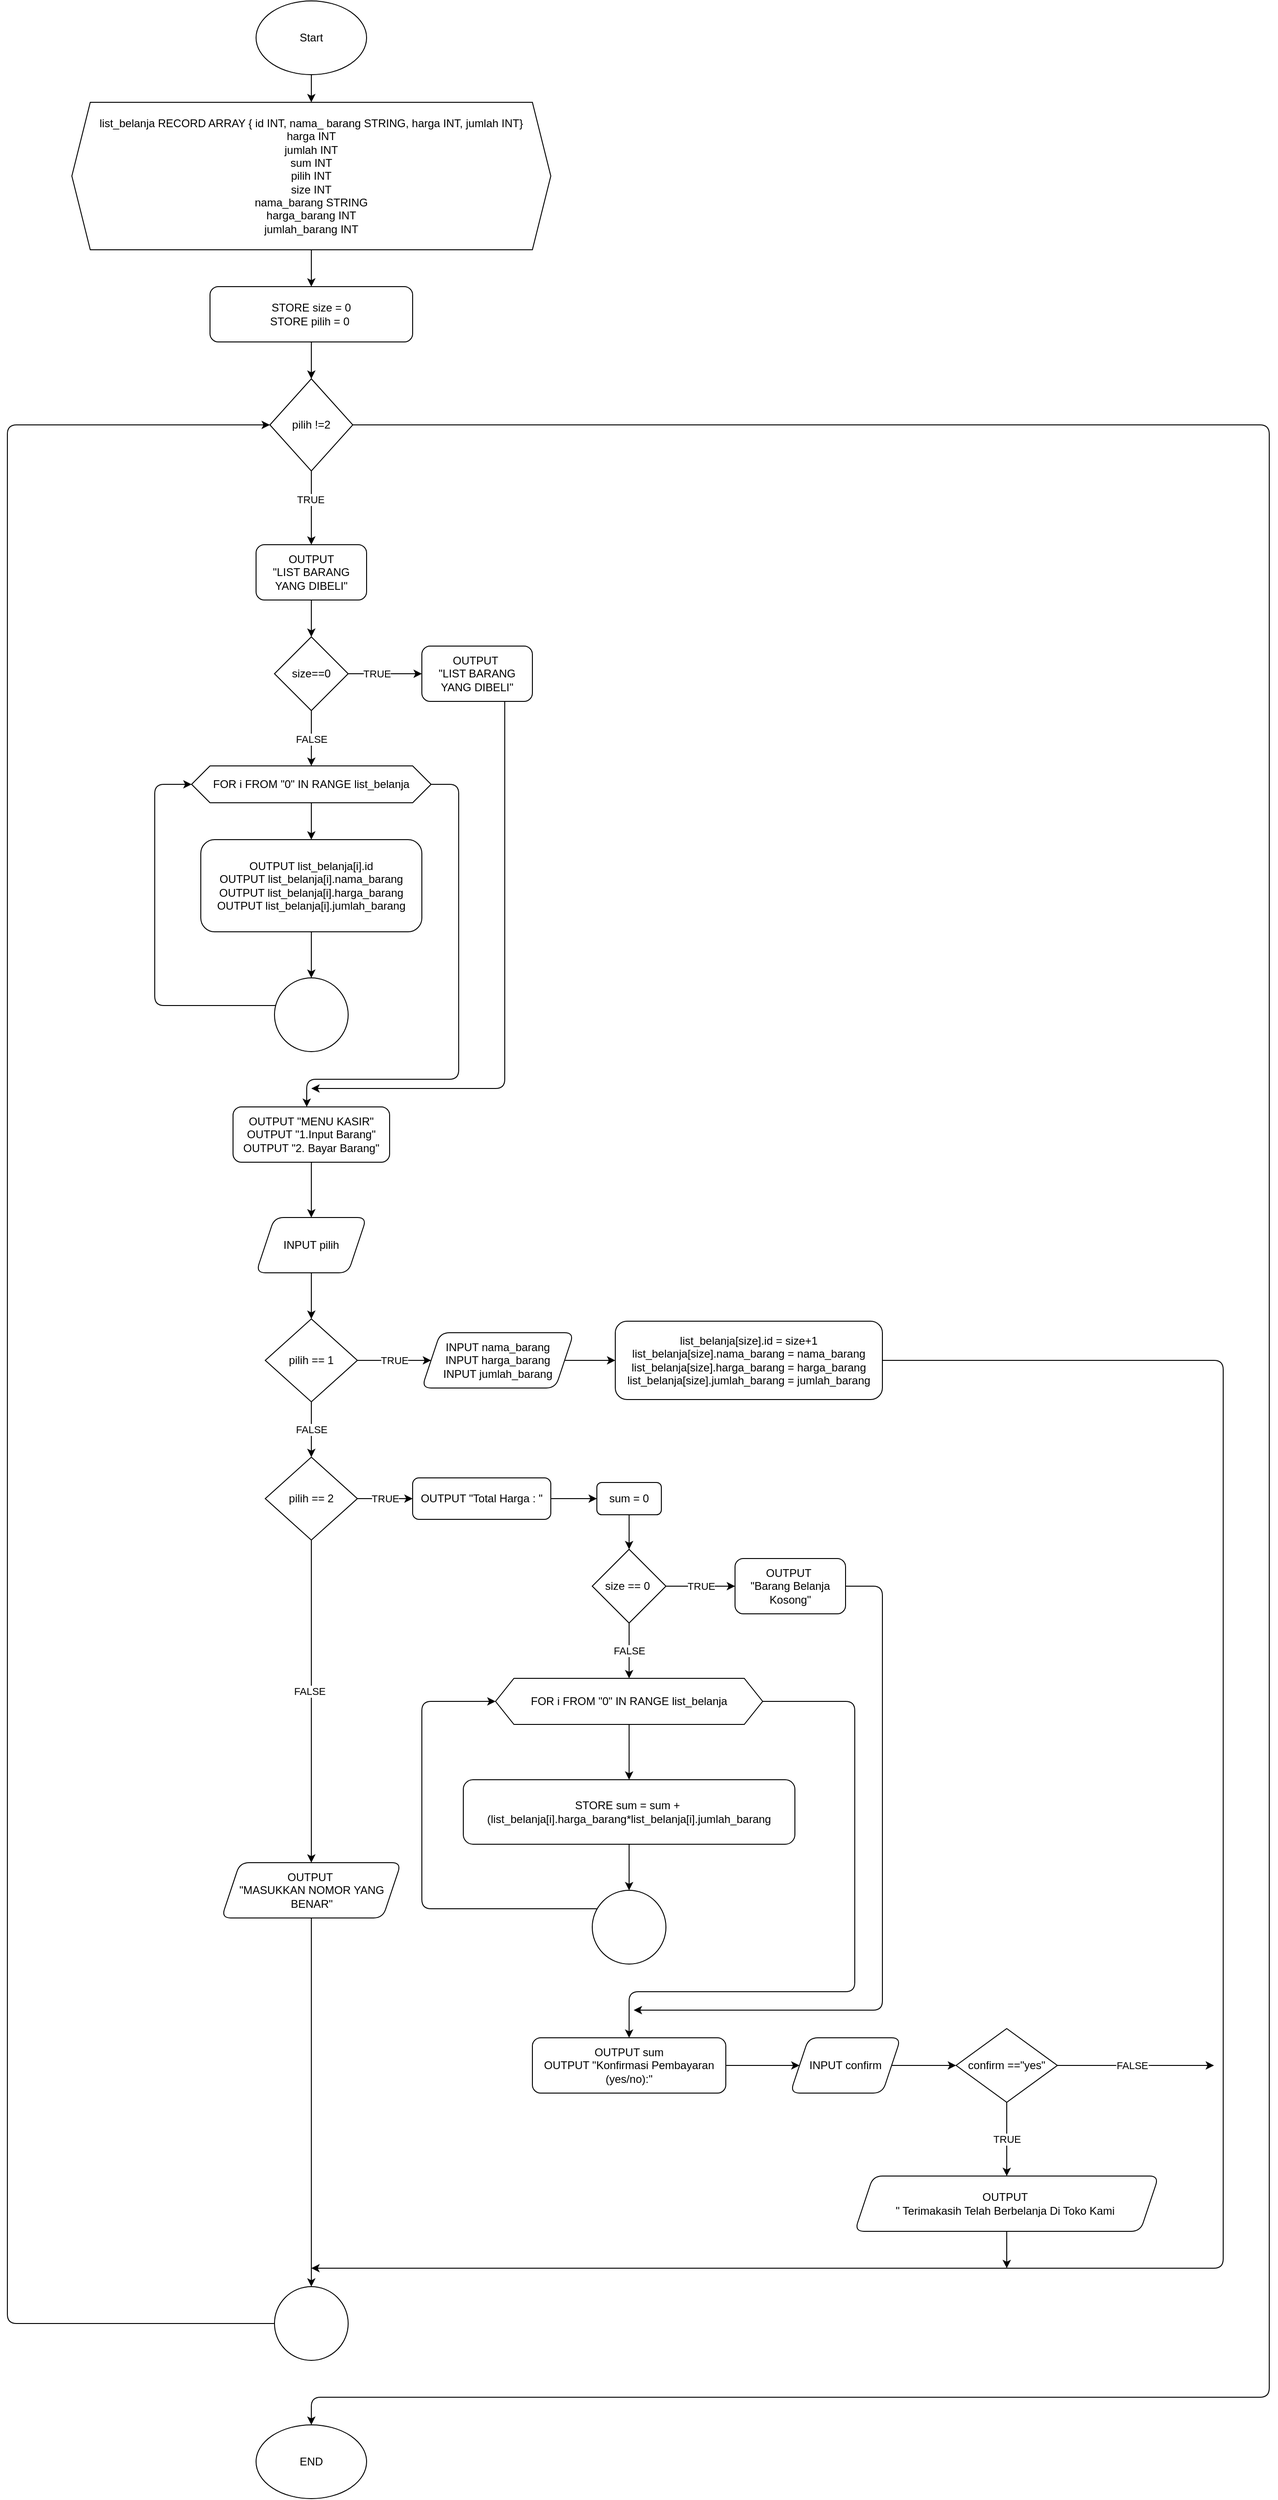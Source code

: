 <mxfile>
    <diagram id="lXeVWc8YDZm5grh5temW" name="Page-1">
        <mxGraphModel dx="2130" dy="480" grid="1" gridSize="10" guides="1" tooltips="1" connect="1" arrows="1" fold="1" page="1" pageScale="1" pageWidth="850" pageHeight="1100" math="0" shadow="0">
            <root>
                <mxCell id="0"/>
                <mxCell id="1" parent="0"/>
                <mxCell id="4" value="" style="edgeStyle=none;html=1;" edge="1" parent="1" source="2" target="3">
                    <mxGeometry relative="1" as="geometry"/>
                </mxCell>
                <mxCell id="2" value="Start" style="ellipse;whiteSpace=wrap;html=1;" vertex="1" parent="1">
                    <mxGeometry x="110" y="10" width="120" height="80" as="geometry"/>
                </mxCell>
                <mxCell id="6" value="" style="edgeStyle=none;html=1;" edge="1" parent="1" source="3" target="5">
                    <mxGeometry relative="1" as="geometry"/>
                </mxCell>
                <mxCell id="3" value="list_belanja RECORD ARRAY { id INT, nama_ barang STRING, harga INT, jumlah INT}&lt;br&gt;harga INT&lt;br&gt;jumlah INT&lt;br&gt;sum INT&lt;br&gt;pilih INT&lt;br&gt;size INT&lt;br&gt;nama_barang STRING&lt;br&gt;harga_barang INT&lt;br&gt;jumlah_barang INT&lt;br&gt;" style="shape=hexagon;perimeter=hexagonPerimeter2;whiteSpace=wrap;html=1;fixedSize=1;fillColor=none;" vertex="1" parent="1">
                    <mxGeometry x="-90" y="120" width="520" height="160" as="geometry"/>
                </mxCell>
                <mxCell id="8" value="" style="edgeStyle=none;html=1;" edge="1" parent="1" source="5">
                    <mxGeometry relative="1" as="geometry">
                        <mxPoint x="170" y="420" as="targetPoint"/>
                    </mxGeometry>
                </mxCell>
                <mxCell id="5" value="STORE size = 0&lt;br&gt;STORE pilih = 0&amp;nbsp;" style="rounded=1;whiteSpace=wrap;html=1;fillColor=none;" vertex="1" parent="1">
                    <mxGeometry x="60" y="320" width="220" height="60" as="geometry"/>
                </mxCell>
                <mxCell id="11" value="" style="edgeStyle=none;html=1;" edge="1" parent="1" source="9" target="10">
                    <mxGeometry relative="1" as="geometry"/>
                </mxCell>
                <mxCell id="12" value="TRUE" style="edgeLabel;html=1;align=center;verticalAlign=middle;resizable=0;points=[];" vertex="1" connectable="0" parent="11">
                    <mxGeometry x="-0.237" y="-1" relative="1" as="geometry">
                        <mxPoint as="offset"/>
                    </mxGeometry>
                </mxCell>
                <mxCell id="92" style="edgeStyle=orthogonalEdgeStyle;html=1;" edge="1" parent="1" source="9" target="90">
                    <mxGeometry relative="1" as="geometry">
                        <Array as="points">
                            <mxPoint x="1210" y="470"/>
                            <mxPoint x="1210" y="2610"/>
                            <mxPoint x="170" y="2610"/>
                        </Array>
                    </mxGeometry>
                </mxCell>
                <mxCell id="9" value="pilih !=2" style="rhombus;whiteSpace=wrap;html=1;fillColor=none;" vertex="1" parent="1">
                    <mxGeometry x="125" y="420" width="90" height="100" as="geometry"/>
                </mxCell>
                <mxCell id="14" value="" style="edgeStyle=none;html=1;" edge="1" parent="1" source="10" target="13">
                    <mxGeometry relative="1" as="geometry"/>
                </mxCell>
                <mxCell id="10" value="OUTPUT&lt;br&gt;&quot;LIST BARANG YANG DIBELI&quot;" style="rounded=1;whiteSpace=wrap;html=1;fillColor=none;" vertex="1" parent="1">
                    <mxGeometry x="110" y="600" width="120" height="60" as="geometry"/>
                </mxCell>
                <mxCell id="18" value="" style="edgeStyle=none;html=1;" edge="1" parent="1" source="13" target="17">
                    <mxGeometry relative="1" as="geometry"/>
                </mxCell>
                <mxCell id="19" value="TRUE" style="edgeLabel;html=1;align=center;verticalAlign=middle;resizable=0;points=[];" vertex="1" connectable="0" parent="18">
                    <mxGeometry x="-0.247" y="-1" relative="1" as="geometry">
                        <mxPoint x="1" y="-1" as="offset"/>
                    </mxGeometry>
                </mxCell>
                <mxCell id="21" value="" style="edgeStyle=none;html=1;" edge="1" parent="1" source="13" target="20">
                    <mxGeometry relative="1" as="geometry"/>
                </mxCell>
                <mxCell id="22" value="FALSE" style="edgeLabel;html=1;align=center;verticalAlign=middle;resizable=0;points=[];" vertex="1" connectable="0" parent="21">
                    <mxGeometry x="-0.425" relative="1" as="geometry">
                        <mxPoint y="13" as="offset"/>
                    </mxGeometry>
                </mxCell>
                <mxCell id="13" value="size==0" style="rhombus;whiteSpace=wrap;html=1;fillColor=none;" vertex="1" parent="1">
                    <mxGeometry x="130" y="700" width="80" height="80" as="geometry"/>
                </mxCell>
                <mxCell id="32" style="html=1;edgeStyle=orthogonalEdgeStyle;" edge="1" parent="1" source="17">
                    <mxGeometry relative="1" as="geometry">
                        <mxPoint x="170" y="1190" as="targetPoint"/>
                        <Array as="points">
                            <mxPoint x="380" y="1190"/>
                        </Array>
                    </mxGeometry>
                </mxCell>
                <mxCell id="17" value="OUTPUT&amp;nbsp;&lt;br&gt;&quot;LIST BARANG YANG DIBELI&quot;" style="rounded=1;whiteSpace=wrap;html=1;fillColor=none;" vertex="1" parent="1">
                    <mxGeometry x="290" y="710" width="120" height="60" as="geometry"/>
                </mxCell>
                <mxCell id="24" value="" style="edgeStyle=none;html=1;" edge="1" parent="1" source="20" target="23">
                    <mxGeometry relative="1" as="geometry"/>
                </mxCell>
                <mxCell id="31" style="edgeStyle=orthogonalEdgeStyle;html=1;" edge="1" parent="1" source="20" target="29">
                    <mxGeometry relative="1" as="geometry">
                        <Array as="points">
                            <mxPoint x="330" y="860"/>
                            <mxPoint x="330" y="1180"/>
                            <mxPoint x="165" y="1180"/>
                        </Array>
                    </mxGeometry>
                </mxCell>
                <mxCell id="20" value="FOR i FROM &quot;0&quot; IN RANGE list_belanja" style="shape=hexagon;perimeter=hexagonPerimeter2;whiteSpace=wrap;html=1;fixedSize=1;fillColor=none;strokeWidth=1;perimeterSpacing=0;" vertex="1" parent="1">
                    <mxGeometry x="40" y="840" width="260" height="40" as="geometry"/>
                </mxCell>
                <mxCell id="26" value="" style="edgeStyle=none;html=1;" edge="1" parent="1" source="23" target="25">
                    <mxGeometry relative="1" as="geometry"/>
                </mxCell>
                <mxCell id="23" value="OUTPUT list_belanja[i].id&lt;br&gt;OUTPUT list_belanja[i].nama_barang&lt;br&gt;OUTPUT list_belanja[i].harga_barang&lt;br&gt;OUTPUT list_belanja[i].jumlah_barang" style="rounded=1;whiteSpace=wrap;html=1;fillColor=none;strokeWidth=1;" vertex="1" parent="1">
                    <mxGeometry x="50" y="920" width="240" height="100" as="geometry"/>
                </mxCell>
                <mxCell id="27" style="edgeStyle=orthogonalEdgeStyle;html=1;entryX=0;entryY=0.5;entryDx=0;entryDy=0;" edge="1" parent="1" source="25" target="20">
                    <mxGeometry relative="1" as="geometry">
                        <Array as="points">
                            <mxPoint y="1100"/>
                            <mxPoint y="860"/>
                        </Array>
                    </mxGeometry>
                </mxCell>
                <mxCell id="25" value="" style="ellipse;whiteSpace=wrap;html=1;aspect=fixed;strokeWidth=1;fillColor=none;" vertex="1" parent="1">
                    <mxGeometry x="130" y="1070" width="80" height="80" as="geometry"/>
                </mxCell>
                <mxCell id="34" value="" style="edgeStyle=orthogonalEdgeStyle;html=1;" edge="1" parent="1" source="29" target="33">
                    <mxGeometry relative="1" as="geometry"/>
                </mxCell>
                <mxCell id="29" value="OUTPUT &quot;MENU KASIR&quot;&lt;br&gt;OUTPUT &quot;1.Input Barang&quot;&lt;br&gt;OUTPUT &quot;2. Bayar Barang&quot;" style="rounded=1;whiteSpace=wrap;html=1;strokeWidth=1;fillColor=none;" vertex="1" parent="1">
                    <mxGeometry x="85" y="1210" width="170" height="60" as="geometry"/>
                </mxCell>
                <mxCell id="36" value="" style="edgeStyle=orthogonalEdgeStyle;html=1;" edge="1" parent="1" source="33" target="35">
                    <mxGeometry relative="1" as="geometry"/>
                </mxCell>
                <mxCell id="33" value="INPUT pilih" style="shape=parallelogram;perimeter=parallelogramPerimeter;whiteSpace=wrap;html=1;fixedSize=1;fillColor=none;rounded=1;strokeWidth=1;" vertex="1" parent="1">
                    <mxGeometry x="110" y="1330" width="120" height="60" as="geometry"/>
                </mxCell>
                <mxCell id="38" value="TRUE" style="edgeStyle=orthogonalEdgeStyle;html=1;entryX=0;entryY=0.5;entryDx=0;entryDy=0;" edge="1" parent="1" source="35" target="40">
                    <mxGeometry relative="1" as="geometry">
                        <mxPoint x="265" y="1485" as="targetPoint"/>
                    </mxGeometry>
                </mxCell>
                <mxCell id="46" value="FALSE" style="edgeStyle=orthogonalEdgeStyle;html=1;" edge="1" parent="1" source="35" target="45">
                    <mxGeometry relative="1" as="geometry"/>
                </mxCell>
                <mxCell id="35" value="pilih == 1" style="rhombus;whiteSpace=wrap;html=1;strokeWidth=1;fillColor=none;" vertex="1" parent="1">
                    <mxGeometry x="120" y="1440" width="100" height="90" as="geometry"/>
                </mxCell>
                <mxCell id="42" value="" style="edgeStyle=orthogonalEdgeStyle;html=1;" edge="1" parent="1" source="40" target="41">
                    <mxGeometry relative="1" as="geometry"/>
                </mxCell>
                <mxCell id="40" value="INPUT nama_barang&lt;br&gt;INPUT harga_barang&lt;br&gt;INPUT jumlah_barang" style="shape=parallelogram;perimeter=parallelogramPerimeter;whiteSpace=wrap;html=1;fixedSize=1;fillColor=none;rounded=1;strokeWidth=1;" vertex="1" parent="1">
                    <mxGeometry x="290" y="1455" width="165" height="60" as="geometry"/>
                </mxCell>
                <mxCell id="85" style="edgeStyle=orthogonalEdgeStyle;html=1;" edge="1" parent="1" source="41">
                    <mxGeometry relative="1" as="geometry">
                        <mxPoint x="170" y="2470" as="targetPoint"/>
                        <Array as="points">
                            <mxPoint x="1160" y="1485"/>
                            <mxPoint x="1160" y="2470"/>
                            <mxPoint x="170" y="2470"/>
                        </Array>
                    </mxGeometry>
                </mxCell>
                <mxCell id="41" value="list_belanja[size].id = size+1&lt;br&gt;list_belanja[size].nama_barang = nama_barang&lt;br&gt;list_belanja[size].harga_barang = harga_barang&lt;br&gt;list_belanja[size].jumlah_barang = jumlah_barang" style="rounded=1;whiteSpace=wrap;html=1;fillColor=none;strokeWidth=1;" vertex="1" parent="1">
                    <mxGeometry x="500" y="1442.5" width="290" height="85" as="geometry"/>
                </mxCell>
                <mxCell id="48" value="TRUE" style="edgeStyle=orthogonalEdgeStyle;html=1;" edge="1" parent="1" source="45" target="47">
                    <mxGeometry relative="1" as="geometry"/>
                </mxCell>
                <mxCell id="78" value="" style="edgeStyle=orthogonalEdgeStyle;html=1;" edge="1" parent="1" source="45" target="80">
                    <mxGeometry relative="1" as="geometry">
                        <mxPoint x="170" y="1775" as="targetPoint"/>
                    </mxGeometry>
                </mxCell>
                <mxCell id="81" value="FALSE" style="edgeLabel;html=1;align=center;verticalAlign=middle;resizable=0;points=[];" vertex="1" connectable="0" parent="78">
                    <mxGeometry x="0.195" y="-2" relative="1" as="geometry">
                        <mxPoint y="-45" as="offset"/>
                    </mxGeometry>
                </mxCell>
                <mxCell id="45" value="pilih == 2" style="rhombus;whiteSpace=wrap;html=1;strokeWidth=1;fillColor=none;" vertex="1" parent="1">
                    <mxGeometry x="120" y="1590" width="100" height="90" as="geometry"/>
                </mxCell>
                <mxCell id="50" value="" style="edgeStyle=orthogonalEdgeStyle;html=1;" edge="1" parent="1" source="47" target="49">
                    <mxGeometry relative="1" as="geometry"/>
                </mxCell>
                <mxCell id="47" value="OUTPUT &quot;Total Harga : &quot;" style="rounded=1;whiteSpace=wrap;html=1;fillColor=none;strokeWidth=1;" vertex="1" parent="1">
                    <mxGeometry x="280" y="1612.5" width="150" height="45" as="geometry"/>
                </mxCell>
                <mxCell id="52" value="" style="edgeStyle=orthogonalEdgeStyle;html=1;" edge="1" parent="1" source="49" target="51">
                    <mxGeometry relative="1" as="geometry"/>
                </mxCell>
                <mxCell id="49" value="sum = 0" style="rounded=1;whiteSpace=wrap;html=1;fillColor=none;strokeWidth=1;" vertex="1" parent="1">
                    <mxGeometry x="480" y="1617.5" width="70" height="35" as="geometry"/>
                </mxCell>
                <mxCell id="54" value="TRUE" style="edgeStyle=orthogonalEdgeStyle;html=1;" edge="1" parent="1" source="51" target="53">
                    <mxGeometry relative="1" as="geometry"/>
                </mxCell>
                <mxCell id="56" value="FALSE" style="edgeStyle=orthogonalEdgeStyle;html=1;" edge="1" parent="1" source="51" target="55">
                    <mxGeometry relative="1" as="geometry">
                        <Array as="points">
                            <mxPoint x="515" y="1800"/>
                            <mxPoint x="515" y="1800"/>
                        </Array>
                    </mxGeometry>
                </mxCell>
                <mxCell id="51" value="size == 0&amp;nbsp;" style="rhombus;whiteSpace=wrap;html=1;strokeWidth=1;fillColor=none;" vertex="1" parent="1">
                    <mxGeometry x="475" y="1690" width="80" height="80" as="geometry"/>
                </mxCell>
                <mxCell id="70" style="edgeStyle=orthogonalEdgeStyle;html=1;" edge="1" parent="1" source="53">
                    <mxGeometry relative="1" as="geometry">
                        <mxPoint x="520" y="2190" as="targetPoint"/>
                        <Array as="points">
                            <mxPoint x="790" y="1730"/>
                            <mxPoint x="790" y="2190"/>
                        </Array>
                    </mxGeometry>
                </mxCell>
                <mxCell id="53" value="OUTPUT&amp;nbsp;&lt;br&gt;&quot;Barang Belanja Kosong&quot;" style="rounded=1;whiteSpace=wrap;html=1;fillColor=none;strokeWidth=1;" vertex="1" parent="1">
                    <mxGeometry x="630" y="1700" width="120" height="60" as="geometry"/>
                </mxCell>
                <mxCell id="58" value="" style="edgeStyle=orthogonalEdgeStyle;html=1;" edge="1" parent="1" source="55" target="57">
                    <mxGeometry relative="1" as="geometry"/>
                </mxCell>
                <mxCell id="66" style="edgeStyle=orthogonalEdgeStyle;html=1;entryX=0.5;entryY=0;entryDx=0;entryDy=0;" edge="1" parent="1" source="55" target="64">
                    <mxGeometry relative="1" as="geometry">
                        <Array as="points">
                            <mxPoint x="760" y="1855"/>
                            <mxPoint x="760" y="2170"/>
                            <mxPoint x="515" y="2170"/>
                        </Array>
                    </mxGeometry>
                </mxCell>
                <mxCell id="55" value="FOR i FROM &quot;0&quot; IN RANGE list_belanja" style="shape=hexagon;perimeter=hexagonPerimeter2;whiteSpace=wrap;html=1;fixedSize=1;fillColor=none;strokeWidth=1;" vertex="1" parent="1">
                    <mxGeometry x="370" y="1830" width="290" height="50" as="geometry"/>
                </mxCell>
                <mxCell id="61" value="" style="edgeStyle=orthogonalEdgeStyle;html=1;" edge="1" parent="1" source="57" target="60">
                    <mxGeometry relative="1" as="geometry">
                        <Array as="points">
                            <mxPoint x="515" y="1990"/>
                        </Array>
                    </mxGeometry>
                </mxCell>
                <mxCell id="57" value="STORE sum = sum +&amp;nbsp;&lt;br&gt;(list_belanja[i].harga_barang*list_belanja[i].jumlah_barang" style="rounded=1;whiteSpace=wrap;html=1;fillColor=none;strokeWidth=1;" vertex="1" parent="1">
                    <mxGeometry x="335" y="1940" width="360" height="70" as="geometry"/>
                </mxCell>
                <mxCell id="63" style="edgeStyle=orthogonalEdgeStyle;html=1;entryX=0;entryY=0.5;entryDx=0;entryDy=0;" edge="1" parent="1" source="60" target="55">
                    <mxGeometry relative="1" as="geometry">
                        <Array as="points">
                            <mxPoint x="290" y="2080"/>
                            <mxPoint x="290" y="1855"/>
                        </Array>
                    </mxGeometry>
                </mxCell>
                <mxCell id="60" value="" style="ellipse;whiteSpace=wrap;html=1;aspect=fixed;strokeWidth=1;fillColor=none;" vertex="1" parent="1">
                    <mxGeometry x="475" y="2060" width="80" height="80" as="geometry"/>
                </mxCell>
                <mxCell id="72" value="" style="edgeStyle=orthogonalEdgeStyle;html=1;" edge="1" parent="1" source="64" target="71">
                    <mxGeometry relative="1" as="geometry"/>
                </mxCell>
                <mxCell id="64" value="OUTPUT sum&lt;br&gt;OUTPUT &quot;Konfirmasi Pembayaran (yes/no):&quot;" style="rounded=1;whiteSpace=wrap;html=1;strokeWidth=1;fillColor=none;" vertex="1" parent="1">
                    <mxGeometry x="410" y="2220" width="210" height="60" as="geometry"/>
                </mxCell>
                <mxCell id="74" value="" style="edgeStyle=orthogonalEdgeStyle;html=1;" edge="1" parent="1" source="71" target="73">
                    <mxGeometry relative="1" as="geometry"/>
                </mxCell>
                <mxCell id="71" value="INPUT confirm" style="shape=parallelogram;perimeter=parallelogramPerimeter;whiteSpace=wrap;html=1;fixedSize=1;fillColor=none;rounded=1;strokeWidth=1;" vertex="1" parent="1">
                    <mxGeometry x="690" y="2220" width="120" height="60" as="geometry"/>
                </mxCell>
                <mxCell id="76" value="TRUE" style="edgeStyle=orthogonalEdgeStyle;html=1;" edge="1" parent="1" source="73" target="75">
                    <mxGeometry relative="1" as="geometry">
                        <Array as="points">
                            <mxPoint x="925" y="2310"/>
                            <mxPoint x="925" y="2310"/>
                        </Array>
                    </mxGeometry>
                </mxCell>
                <mxCell id="87" style="edgeStyle=orthogonalEdgeStyle;html=1;" edge="1" parent="1" source="73">
                    <mxGeometry relative="1" as="geometry">
                        <mxPoint x="1150" y="2250" as="targetPoint"/>
                    </mxGeometry>
                </mxCell>
                <mxCell id="88" value="FALSE" style="edgeLabel;html=1;align=center;verticalAlign=middle;resizable=0;points=[];" vertex="1" connectable="0" parent="87">
                    <mxGeometry x="-0.23" y="4" relative="1" as="geometry">
                        <mxPoint x="15" y="4" as="offset"/>
                    </mxGeometry>
                </mxCell>
                <mxCell id="73" value="confirm ==&quot;yes&quot;" style="rhombus;whiteSpace=wrap;html=1;strokeWidth=1;fillColor=none;" vertex="1" parent="1">
                    <mxGeometry x="870" y="2210" width="110" height="80" as="geometry"/>
                </mxCell>
                <mxCell id="86" style="edgeStyle=orthogonalEdgeStyle;html=1;" edge="1" parent="1" source="75">
                    <mxGeometry relative="1" as="geometry">
                        <mxPoint x="925" y="2470" as="targetPoint"/>
                    </mxGeometry>
                </mxCell>
                <mxCell id="75" value="OUTPUT&amp;nbsp;&lt;br&gt;&quot; Terimakasih Telah Berbelanja Di Toko Kami&amp;nbsp;" style="shape=parallelogram;perimeter=parallelogramPerimeter;whiteSpace=wrap;html=1;fixedSize=1;fillColor=none;rounded=1;strokeWidth=1;" vertex="1" parent="1">
                    <mxGeometry x="760" y="2370" width="330" height="60" as="geometry"/>
                </mxCell>
                <mxCell id="82" style="edgeStyle=orthogonalEdgeStyle;html=1;" edge="1" parent="1" source="80" target="83">
                    <mxGeometry relative="1" as="geometry">
                        <mxPoint x="160" y="2441.543" as="targetPoint"/>
                    </mxGeometry>
                </mxCell>
                <mxCell id="80" value="OUTPUT&amp;nbsp;&lt;br&gt;&quot;MASUKKAN NOMOR YANG BENAR&quot;" style="shape=parallelogram;perimeter=parallelogramPerimeter;whiteSpace=wrap;html=1;fixedSize=1;fillColor=none;rounded=1;strokeWidth=1;" vertex="1" parent="1">
                    <mxGeometry x="72.5" y="2030" width="195" height="60" as="geometry"/>
                </mxCell>
                <mxCell id="89" style="edgeStyle=orthogonalEdgeStyle;html=1;entryX=0;entryY=0.5;entryDx=0;entryDy=0;" edge="1" parent="1" source="83" target="9">
                    <mxGeometry relative="1" as="geometry">
                        <mxPoint x="100" y="460" as="targetPoint"/>
                        <Array as="points">
                            <mxPoint x="-160" y="2530"/>
                            <mxPoint x="-160" y="470"/>
                        </Array>
                    </mxGeometry>
                </mxCell>
                <mxCell id="83" value="" style="ellipse;whiteSpace=wrap;html=1;aspect=fixed;strokeWidth=1;fillColor=none;" vertex="1" parent="1">
                    <mxGeometry x="130" y="2490.003" width="80" height="80" as="geometry"/>
                </mxCell>
                <mxCell id="90" value="END" style="ellipse;whiteSpace=wrap;html=1;strokeWidth=1;fillColor=none;" vertex="1" parent="1">
                    <mxGeometry x="110" y="2640" width="120" height="80" as="geometry"/>
                </mxCell>
            </root>
        </mxGraphModel>
    </diagram>
</mxfile>
